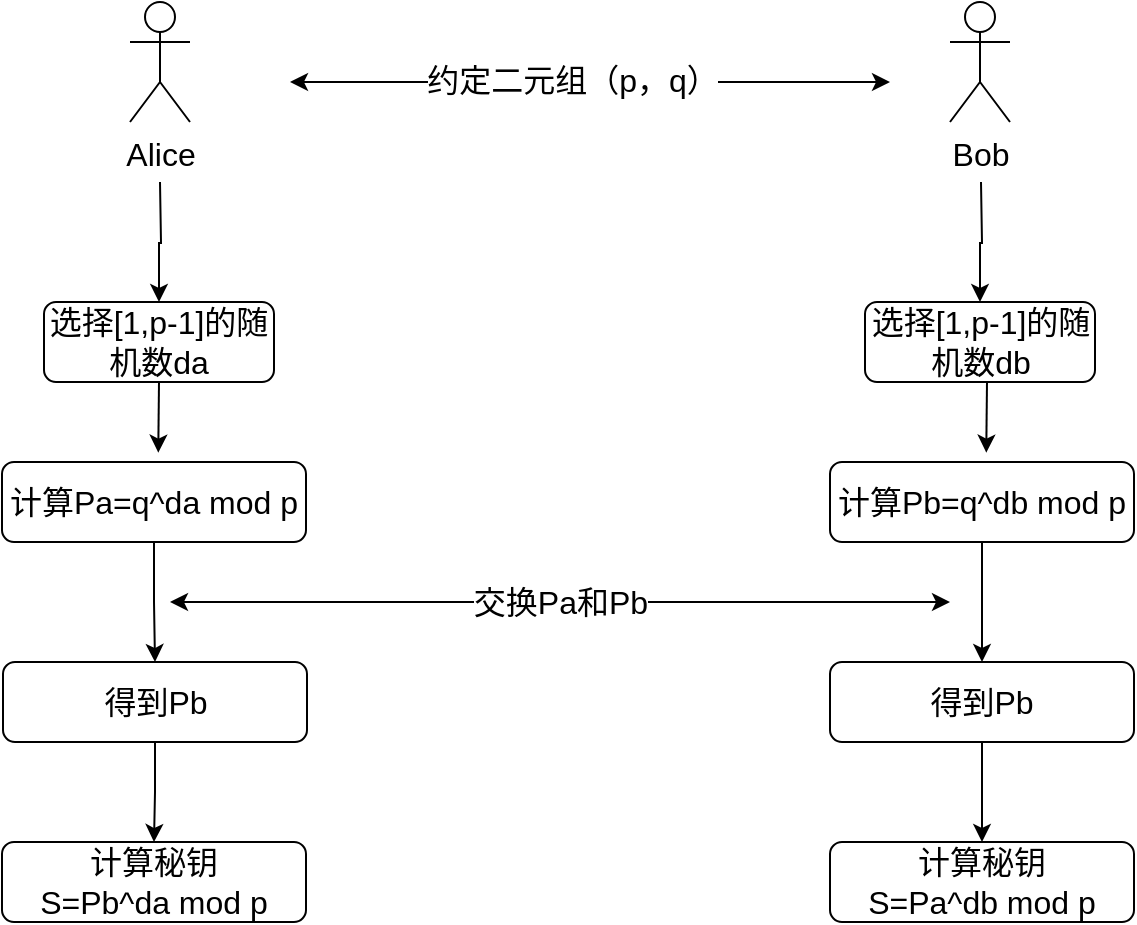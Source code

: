 <mxfile version="14.7.7" type="github">
  <diagram id="C5RBs43oDa-KdzZeNtuy" name="秘钥交换">
    <mxGraphModel dx="1188" dy="641" grid="1" gridSize="10" guides="1" tooltips="1" connect="1" arrows="1" fold="1" page="1" pageScale="1" pageWidth="827" pageHeight="1169" math="0" shadow="0">
      <root>
        <mxCell id="WIyWlLk6GJQsqaUBKTNV-0" />
        <mxCell id="WIyWlLk6GJQsqaUBKTNV-1" parent="WIyWlLk6GJQsqaUBKTNV-0" />
        <mxCell id="4nAFIsNWsInhG6wNa1qs-9" style="edgeStyle=orthogonalEdgeStyle;rounded=0;orthogonalLoop=1;jettySize=auto;html=1;fontSize=16;" edge="1" parent="WIyWlLk6GJQsqaUBKTNV-1" target="4nAFIsNWsInhG6wNa1qs-7">
          <mxGeometry relative="1" as="geometry">
            <mxPoint x="115" y="380" as="sourcePoint" />
          </mxGeometry>
        </mxCell>
        <mxCell id="4nAFIsNWsInhG6wNa1qs-0" value="Alice" style="shape=umlActor;verticalLabelPosition=bottom;verticalAlign=top;html=1;outlineConnect=0;fontSize=16;" vertex="1" parent="WIyWlLk6GJQsqaUBKTNV-1">
          <mxGeometry x="100" y="290" width="30" height="60" as="geometry" />
        </mxCell>
        <mxCell id="4nAFIsNWsInhG6wNa1qs-1" value="Bob" style="shape=umlActor;verticalLabelPosition=bottom;verticalAlign=top;html=1;outlineConnect=0;fontSize=16;" vertex="1" parent="WIyWlLk6GJQsqaUBKTNV-1">
          <mxGeometry x="510" y="290" width="30" height="60" as="geometry" />
        </mxCell>
        <mxCell id="4nAFIsNWsInhG6wNa1qs-5" value="" style="endArrow=classic;startArrow=classic;html=1;fontSize=16;" edge="1" parent="WIyWlLk6GJQsqaUBKTNV-1">
          <mxGeometry width="50" height="50" relative="1" as="geometry">
            <mxPoint x="180" y="330" as="sourcePoint" />
            <mxPoint x="480" y="330" as="targetPoint" />
          </mxGeometry>
        </mxCell>
        <mxCell id="4nAFIsNWsInhG6wNa1qs-6" value="约定二元组（p，q）" style="edgeLabel;html=1;align=center;verticalAlign=middle;resizable=0;points=[];fontSize=16;" vertex="1" connectable="0" parent="4nAFIsNWsInhG6wNa1qs-5">
          <mxGeometry x="-0.065" y="1" relative="1" as="geometry">
            <mxPoint as="offset" />
          </mxGeometry>
        </mxCell>
        <mxCell id="4nAFIsNWsInhG6wNa1qs-13" style="edgeStyle=orthogonalEdgeStyle;rounded=0;orthogonalLoop=1;jettySize=auto;html=1;exitX=0.5;exitY=1;exitDx=0;exitDy=0;entryX=0.514;entryY=-0.117;entryDx=0;entryDy=0;entryPerimeter=0;fontSize=16;" edge="1" parent="WIyWlLk6GJQsqaUBKTNV-1" source="4nAFIsNWsInhG6wNa1qs-7" target="4nAFIsNWsInhG6wNa1qs-12">
          <mxGeometry relative="1" as="geometry" />
        </mxCell>
        <mxCell id="4nAFIsNWsInhG6wNa1qs-7" value="选择[1,p-1]的随机数da" style="rounded=1;whiteSpace=wrap;html=1;fontSize=16;" vertex="1" parent="WIyWlLk6GJQsqaUBKTNV-1">
          <mxGeometry x="57" y="440" width="115" height="40" as="geometry" />
        </mxCell>
        <mxCell id="4nAFIsNWsInhG6wNa1qs-10" style="edgeStyle=orthogonalEdgeStyle;rounded=0;orthogonalLoop=1;jettySize=auto;html=1;fontSize=16;" edge="1" parent="WIyWlLk6GJQsqaUBKTNV-1" target="4nAFIsNWsInhG6wNa1qs-11">
          <mxGeometry relative="1" as="geometry">
            <mxPoint x="525.5" y="380" as="sourcePoint" />
          </mxGeometry>
        </mxCell>
        <mxCell id="4nAFIsNWsInhG6wNa1qs-11" value="选择[1,p-1]的随机数db" style="rounded=1;whiteSpace=wrap;html=1;fontSize=16;" vertex="1" parent="WIyWlLk6GJQsqaUBKTNV-1">
          <mxGeometry x="467.5" y="440" width="115" height="40" as="geometry" />
        </mxCell>
        <mxCell id="4nAFIsNWsInhG6wNa1qs-22" style="edgeStyle=orthogonalEdgeStyle;rounded=0;orthogonalLoop=1;jettySize=auto;html=1;exitX=0.5;exitY=1;exitDx=0;exitDy=0;entryX=0.5;entryY=0;entryDx=0;entryDy=0;fontSize=16;" edge="1" parent="WIyWlLk6GJQsqaUBKTNV-1" source="4nAFIsNWsInhG6wNa1qs-12" target="4nAFIsNWsInhG6wNa1qs-17">
          <mxGeometry relative="1" as="geometry" />
        </mxCell>
        <mxCell id="4nAFIsNWsInhG6wNa1qs-12" value="计算Pa=q^da mod p" style="rounded=1;whiteSpace=wrap;html=1;fontSize=16;" vertex="1" parent="WIyWlLk6GJQsqaUBKTNV-1">
          <mxGeometry x="36" y="520" width="152" height="40" as="geometry" />
        </mxCell>
        <mxCell id="4nAFIsNWsInhG6wNa1qs-14" style="edgeStyle=orthogonalEdgeStyle;rounded=0;orthogonalLoop=1;jettySize=auto;html=1;exitX=0.5;exitY=1;exitDx=0;exitDy=0;entryX=0.514;entryY=-0.117;entryDx=0;entryDy=0;entryPerimeter=0;fontSize=16;" edge="1" parent="WIyWlLk6GJQsqaUBKTNV-1" target="4nAFIsNWsInhG6wNa1qs-15">
          <mxGeometry relative="1" as="geometry">
            <mxPoint x="528.5" y="480" as="sourcePoint" />
          </mxGeometry>
        </mxCell>
        <mxCell id="4nAFIsNWsInhG6wNa1qs-23" style="edgeStyle=orthogonalEdgeStyle;rounded=0;orthogonalLoop=1;jettySize=auto;html=1;exitX=0.5;exitY=1;exitDx=0;exitDy=0;entryX=0.5;entryY=0;entryDx=0;entryDy=0;fontSize=16;" edge="1" parent="WIyWlLk6GJQsqaUBKTNV-1" source="4nAFIsNWsInhG6wNa1qs-15" target="4nAFIsNWsInhG6wNa1qs-18">
          <mxGeometry relative="1" as="geometry" />
        </mxCell>
        <mxCell id="4nAFIsNWsInhG6wNa1qs-15" value="计算Pb=q^db mod p" style="rounded=1;whiteSpace=wrap;html=1;fontSize=16;" vertex="1" parent="WIyWlLk6GJQsqaUBKTNV-1">
          <mxGeometry x="450" y="520" width="152" height="40" as="geometry" />
        </mxCell>
        <mxCell id="4nAFIsNWsInhG6wNa1qs-27" style="edgeStyle=orthogonalEdgeStyle;rounded=0;orthogonalLoop=1;jettySize=auto;html=1;exitX=0.5;exitY=1;exitDx=0;exitDy=0;entryX=0.5;entryY=0;entryDx=0;entryDy=0;fontSize=16;" edge="1" parent="WIyWlLk6GJQsqaUBKTNV-1" source="4nAFIsNWsInhG6wNa1qs-17" target="4nAFIsNWsInhG6wNa1qs-25">
          <mxGeometry relative="1" as="geometry" />
        </mxCell>
        <mxCell id="4nAFIsNWsInhG6wNa1qs-17" value="得到Pb" style="rounded=1;whiteSpace=wrap;html=1;fontSize=16;" vertex="1" parent="WIyWlLk6GJQsqaUBKTNV-1">
          <mxGeometry x="36.5" y="620" width="152" height="40" as="geometry" />
        </mxCell>
        <mxCell id="4nAFIsNWsInhG6wNa1qs-28" style="edgeStyle=orthogonalEdgeStyle;rounded=0;orthogonalLoop=1;jettySize=auto;html=1;exitX=0.5;exitY=1;exitDx=0;exitDy=0;entryX=0.5;entryY=0;entryDx=0;entryDy=0;fontSize=16;" edge="1" parent="WIyWlLk6GJQsqaUBKTNV-1" source="4nAFIsNWsInhG6wNa1qs-18" target="4nAFIsNWsInhG6wNa1qs-26">
          <mxGeometry relative="1" as="geometry" />
        </mxCell>
        <mxCell id="4nAFIsNWsInhG6wNa1qs-18" value="得到Pb" style="rounded=1;whiteSpace=wrap;html=1;fontSize=16;" vertex="1" parent="WIyWlLk6GJQsqaUBKTNV-1">
          <mxGeometry x="450" y="620" width="152" height="40" as="geometry" />
        </mxCell>
        <mxCell id="4nAFIsNWsInhG6wNa1qs-24" value="交换Pa和Pb" style="endArrow=classic;startArrow=classic;html=1;fontSize=16;" edge="1" parent="WIyWlLk6GJQsqaUBKTNV-1">
          <mxGeometry width="50" height="50" relative="1" as="geometry">
            <mxPoint x="120" y="590" as="sourcePoint" />
            <mxPoint x="510" y="590" as="targetPoint" />
          </mxGeometry>
        </mxCell>
        <mxCell id="4nAFIsNWsInhG6wNa1qs-25" value="计算秘钥&lt;br&gt;S=Pb^da mod p" style="rounded=1;whiteSpace=wrap;html=1;fontSize=16;" vertex="1" parent="WIyWlLk6GJQsqaUBKTNV-1">
          <mxGeometry x="36" y="710" width="152" height="40" as="geometry" />
        </mxCell>
        <mxCell id="4nAFIsNWsInhG6wNa1qs-26" value="计算秘钥&lt;br&gt;S=Pa^db mod p" style="rounded=1;whiteSpace=wrap;html=1;fontSize=16;" vertex="1" parent="WIyWlLk6GJQsqaUBKTNV-1">
          <mxGeometry x="450" y="710" width="152" height="40" as="geometry" />
        </mxCell>
      </root>
    </mxGraphModel>
  </diagram>
</mxfile>
